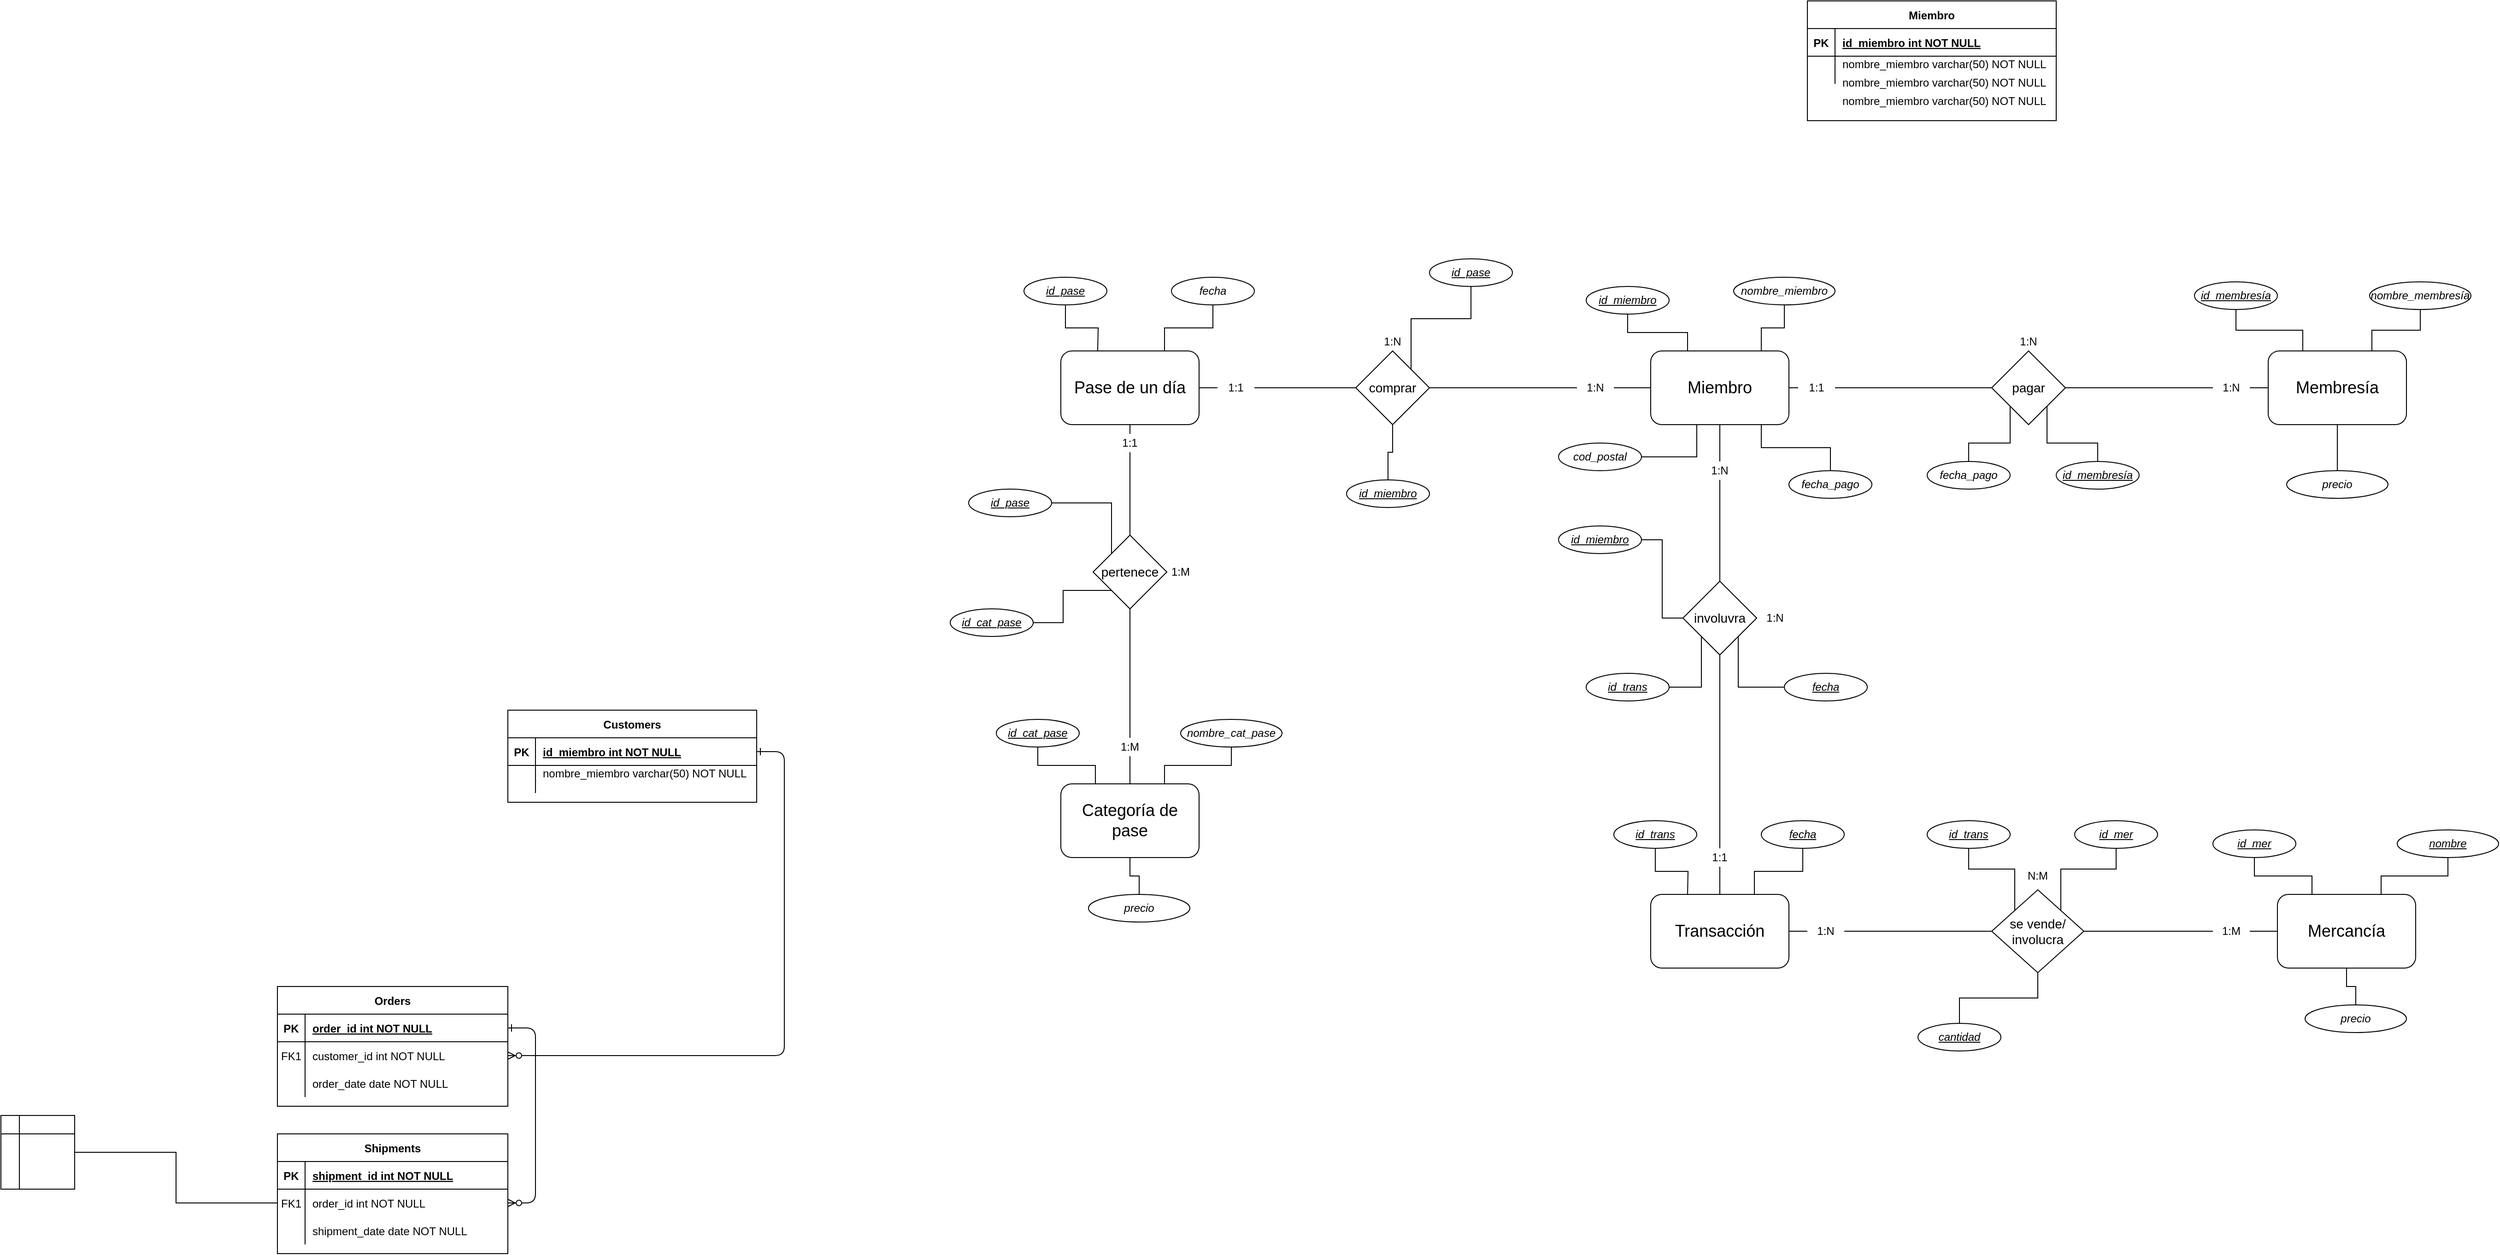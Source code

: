 <mxfile version="14.4.4" type="github">
  <diagram id="R2lEEEUBdFMjLlhIrx00" name="Page-1">
    <mxGraphModel dx="2113" dy="1302" grid="1" gridSize="10" guides="1" tooltips="1" connect="1" arrows="1" fold="1" page="1" pageScale="1" pageWidth="850" pageHeight="1100" math="0" shadow="0" extFonts="Permanent Marker^https://fonts.googleapis.com/css?family=Permanent+Marker">
      <root>
        <mxCell id="0" />
        <mxCell id="1" parent="0" />
        <mxCell id="C-vyLk0tnHw3VtMMgP7b-1" value="" style="edgeStyle=entityRelationEdgeStyle;endArrow=ERzeroToMany;startArrow=ERone;endFill=1;startFill=0;" parent="1" source="C-vyLk0tnHw3VtMMgP7b-24" target="C-vyLk0tnHw3VtMMgP7b-6" edge="1">
          <mxGeometry width="100" height="100" relative="1" as="geometry">
            <mxPoint x="-1180" y="1070" as="sourcePoint" />
            <mxPoint x="-1080" y="970" as="targetPoint" />
          </mxGeometry>
        </mxCell>
        <mxCell id="C-vyLk0tnHw3VtMMgP7b-12" value="" style="edgeStyle=entityRelationEdgeStyle;endArrow=ERzeroToMany;startArrow=ERone;endFill=1;startFill=0;" parent="1" source="C-vyLk0tnHw3VtMMgP7b-3" target="C-vyLk0tnHw3VtMMgP7b-17" edge="1">
          <mxGeometry width="100" height="100" relative="1" as="geometry">
            <mxPoint x="-660" y="230" as="sourcePoint" />
            <mxPoint x="-600" y="255" as="targetPoint" />
          </mxGeometry>
        </mxCell>
        <mxCell id="C-vyLk0tnHw3VtMMgP7b-2" value="Orders" style="shape=table;startSize=30;container=1;collapsible=1;childLayout=tableLayout;fixedRows=1;rowLines=0;fontStyle=1;align=center;resizeLast=1;" parent="1" vertex="1">
          <mxGeometry x="-1070" y="470" width="250" height="130" as="geometry" />
        </mxCell>
        <mxCell id="C-vyLk0tnHw3VtMMgP7b-3" value="" style="shape=partialRectangle;collapsible=0;dropTarget=0;pointerEvents=0;fillColor=none;points=[[0,0.5],[1,0.5]];portConstraint=eastwest;top=0;left=0;right=0;bottom=1;" parent="C-vyLk0tnHw3VtMMgP7b-2" vertex="1">
          <mxGeometry y="30" width="250" height="30" as="geometry" />
        </mxCell>
        <mxCell id="C-vyLk0tnHw3VtMMgP7b-4" value="PK" style="shape=partialRectangle;overflow=hidden;connectable=0;fillColor=none;top=0;left=0;bottom=0;right=0;fontStyle=1;" parent="C-vyLk0tnHw3VtMMgP7b-3" vertex="1">
          <mxGeometry width="30" height="30" as="geometry" />
        </mxCell>
        <mxCell id="C-vyLk0tnHw3VtMMgP7b-5" value="order_id int NOT NULL " style="shape=partialRectangle;overflow=hidden;connectable=0;fillColor=none;top=0;left=0;bottom=0;right=0;align=left;spacingLeft=6;fontStyle=5;" parent="C-vyLk0tnHw3VtMMgP7b-3" vertex="1">
          <mxGeometry x="30" width="220" height="30" as="geometry" />
        </mxCell>
        <mxCell id="C-vyLk0tnHw3VtMMgP7b-6" value="" style="shape=partialRectangle;collapsible=0;dropTarget=0;pointerEvents=0;fillColor=none;points=[[0,0.5],[1,0.5]];portConstraint=eastwest;top=0;left=0;right=0;bottom=0;" parent="C-vyLk0tnHw3VtMMgP7b-2" vertex="1">
          <mxGeometry y="60" width="250" height="30" as="geometry" />
        </mxCell>
        <mxCell id="C-vyLk0tnHw3VtMMgP7b-7" value="FK1" style="shape=partialRectangle;overflow=hidden;connectable=0;fillColor=none;top=0;left=0;bottom=0;right=0;" parent="C-vyLk0tnHw3VtMMgP7b-6" vertex="1">
          <mxGeometry width="30" height="30" as="geometry" />
        </mxCell>
        <mxCell id="C-vyLk0tnHw3VtMMgP7b-8" value="customer_id int NOT NULL" style="shape=partialRectangle;overflow=hidden;connectable=0;fillColor=none;top=0;left=0;bottom=0;right=0;align=left;spacingLeft=6;" parent="C-vyLk0tnHw3VtMMgP7b-6" vertex="1">
          <mxGeometry x="30" width="220" height="30" as="geometry" />
        </mxCell>
        <mxCell id="C-vyLk0tnHw3VtMMgP7b-9" value="" style="shape=partialRectangle;collapsible=0;dropTarget=0;pointerEvents=0;fillColor=none;points=[[0,0.5],[1,0.5]];portConstraint=eastwest;top=0;left=0;right=0;bottom=0;" parent="C-vyLk0tnHw3VtMMgP7b-2" vertex="1">
          <mxGeometry y="90" width="250" height="30" as="geometry" />
        </mxCell>
        <mxCell id="C-vyLk0tnHw3VtMMgP7b-10" value="" style="shape=partialRectangle;overflow=hidden;connectable=0;fillColor=none;top=0;left=0;bottom=0;right=0;" parent="C-vyLk0tnHw3VtMMgP7b-9" vertex="1">
          <mxGeometry width="30" height="30" as="geometry" />
        </mxCell>
        <mxCell id="C-vyLk0tnHw3VtMMgP7b-11" value="order_date date NOT NULL" style="shape=partialRectangle;overflow=hidden;connectable=0;fillColor=none;top=0;left=0;bottom=0;right=0;align=left;spacingLeft=6;" parent="C-vyLk0tnHw3VtMMgP7b-9" vertex="1">
          <mxGeometry x="30" width="220" height="30" as="geometry" />
        </mxCell>
        <mxCell id="C-vyLk0tnHw3VtMMgP7b-13" value="Shipments" style="shape=table;startSize=30;container=1;collapsible=1;childLayout=tableLayout;fixedRows=1;rowLines=0;fontStyle=1;align=center;resizeLast=1;" parent="1" vertex="1">
          <mxGeometry x="-1070" y="630" width="250" height="130" as="geometry" />
        </mxCell>
        <mxCell id="C-vyLk0tnHw3VtMMgP7b-14" value="" style="shape=partialRectangle;collapsible=0;dropTarget=0;pointerEvents=0;fillColor=none;points=[[0,0.5],[1,0.5]];portConstraint=eastwest;top=0;left=0;right=0;bottom=1;" parent="C-vyLk0tnHw3VtMMgP7b-13" vertex="1">
          <mxGeometry y="30" width="250" height="30" as="geometry" />
        </mxCell>
        <mxCell id="C-vyLk0tnHw3VtMMgP7b-15" value="PK" style="shape=partialRectangle;overflow=hidden;connectable=0;fillColor=none;top=0;left=0;bottom=0;right=0;fontStyle=1;" parent="C-vyLk0tnHw3VtMMgP7b-14" vertex="1">
          <mxGeometry width="30" height="30" as="geometry" />
        </mxCell>
        <mxCell id="C-vyLk0tnHw3VtMMgP7b-16" value="shipment_id int NOT NULL " style="shape=partialRectangle;overflow=hidden;connectable=0;fillColor=none;top=0;left=0;bottom=0;right=0;align=left;spacingLeft=6;fontStyle=5;" parent="C-vyLk0tnHw3VtMMgP7b-14" vertex="1">
          <mxGeometry x="30" width="220" height="30" as="geometry" />
        </mxCell>
        <mxCell id="C-vyLk0tnHw3VtMMgP7b-17" value="" style="shape=partialRectangle;collapsible=0;dropTarget=0;pointerEvents=0;fillColor=none;points=[[0,0.5],[1,0.5]];portConstraint=eastwest;top=0;left=0;right=0;bottom=0;" parent="C-vyLk0tnHw3VtMMgP7b-13" vertex="1">
          <mxGeometry y="60" width="250" height="30" as="geometry" />
        </mxCell>
        <mxCell id="C-vyLk0tnHw3VtMMgP7b-18" value="FK1" style="shape=partialRectangle;overflow=hidden;connectable=0;fillColor=none;top=0;left=0;bottom=0;right=0;" parent="C-vyLk0tnHw3VtMMgP7b-17" vertex="1">
          <mxGeometry width="30" height="30" as="geometry" />
        </mxCell>
        <mxCell id="C-vyLk0tnHw3VtMMgP7b-19" value="order_id int NOT NULL" style="shape=partialRectangle;overflow=hidden;connectable=0;fillColor=none;top=0;left=0;bottom=0;right=0;align=left;spacingLeft=6;" parent="C-vyLk0tnHw3VtMMgP7b-17" vertex="1">
          <mxGeometry x="30" width="220" height="30" as="geometry" />
        </mxCell>
        <mxCell id="C-vyLk0tnHw3VtMMgP7b-20" value="" style="shape=partialRectangle;collapsible=0;dropTarget=0;pointerEvents=0;fillColor=none;points=[[0,0.5],[1,0.5]];portConstraint=eastwest;top=0;left=0;right=0;bottom=0;" parent="C-vyLk0tnHw3VtMMgP7b-13" vertex="1">
          <mxGeometry y="90" width="250" height="30" as="geometry" />
        </mxCell>
        <mxCell id="C-vyLk0tnHw3VtMMgP7b-21" value="" style="shape=partialRectangle;overflow=hidden;connectable=0;fillColor=none;top=0;left=0;bottom=0;right=0;" parent="C-vyLk0tnHw3VtMMgP7b-20" vertex="1">
          <mxGeometry width="30" height="30" as="geometry" />
        </mxCell>
        <mxCell id="C-vyLk0tnHw3VtMMgP7b-22" value="shipment_date date NOT NULL" style="shape=partialRectangle;overflow=hidden;connectable=0;fillColor=none;top=0;left=0;bottom=0;right=0;align=left;spacingLeft=6;" parent="C-vyLk0tnHw3VtMMgP7b-20" vertex="1">
          <mxGeometry x="30" width="220" height="30" as="geometry" />
        </mxCell>
        <mxCell id="C-vyLk0tnHw3VtMMgP7b-23" value="Customers" style="shape=table;startSize=30;container=1;collapsible=1;childLayout=tableLayout;fixedRows=1;rowLines=0;fontStyle=1;align=center;resizeLast=1;" parent="1" vertex="1">
          <mxGeometry x="-820" y="170" width="270" height="100" as="geometry" />
        </mxCell>
        <mxCell id="C-vyLk0tnHw3VtMMgP7b-24" value="" style="shape=partialRectangle;collapsible=0;dropTarget=0;pointerEvents=0;fillColor=none;points=[[0,0.5],[1,0.5]];portConstraint=eastwest;top=0;left=0;right=0;bottom=1;" parent="C-vyLk0tnHw3VtMMgP7b-23" vertex="1">
          <mxGeometry y="30" width="270" height="30" as="geometry" />
        </mxCell>
        <mxCell id="C-vyLk0tnHw3VtMMgP7b-25" value="PK" style="shape=partialRectangle;overflow=hidden;connectable=0;fillColor=none;top=0;left=0;bottom=0;right=0;fontStyle=1;" parent="C-vyLk0tnHw3VtMMgP7b-24" vertex="1">
          <mxGeometry width="30" height="30" as="geometry" />
        </mxCell>
        <mxCell id="C-vyLk0tnHw3VtMMgP7b-26" value="id_miembro int NOT NULL " style="shape=partialRectangle;overflow=hidden;connectable=0;fillColor=none;top=0;left=0;bottom=0;right=0;align=left;spacingLeft=6;fontStyle=5;" parent="C-vyLk0tnHw3VtMMgP7b-24" vertex="1">
          <mxGeometry x="30" width="240" height="30" as="geometry" />
        </mxCell>
        <mxCell id="C-vyLk0tnHw3VtMMgP7b-27" value="" style="shape=partialRectangle;collapsible=0;dropTarget=0;pointerEvents=0;fillColor=none;points=[[0,0.5],[1,0.5]];portConstraint=eastwest;top=0;left=0;right=0;bottom=0;" parent="C-vyLk0tnHw3VtMMgP7b-23" vertex="1">
          <mxGeometry y="60" width="270" height="30" as="geometry" />
        </mxCell>
        <mxCell id="C-vyLk0tnHw3VtMMgP7b-28" value="" style="shape=partialRectangle;overflow=hidden;connectable=0;fillColor=none;top=0;left=0;bottom=0;right=0;" parent="C-vyLk0tnHw3VtMMgP7b-27" vertex="1">
          <mxGeometry width="30" height="30" as="geometry" />
        </mxCell>
        <mxCell id="C-vyLk0tnHw3VtMMgP7b-29" value="nombre_miembro varchar(50) NOT NULL&#xa;" style="shape=partialRectangle;overflow=hidden;connectable=0;fillColor=none;top=0;left=0;bottom=0;right=0;align=left;spacingLeft=6;" parent="C-vyLk0tnHw3VtMMgP7b-27" vertex="1">
          <mxGeometry x="30" width="240" height="30" as="geometry" />
        </mxCell>
        <mxCell id="h92drkJxd7inWmm_5_wo-7" style="edgeStyle=orthogonalEdgeStyle;rounded=0;orthogonalLoop=1;jettySize=auto;html=1;endArrow=none;endFill=0;" edge="1" parent="1" source="h92drkJxd7inWmm_5_wo-1" target="h92drkJxd7inWmm_5_wo-5">
          <mxGeometry relative="1" as="geometry">
            <Array as="points">
              <mxPoint x="540" y="-115" />
              <mxPoint x="615" y="-115" />
            </Array>
          </mxGeometry>
        </mxCell>
        <mxCell id="h92drkJxd7inWmm_5_wo-72" style="edgeStyle=orthogonalEdgeStyle;rounded=0;orthogonalLoop=1;jettySize=auto;html=1;entryX=1;entryY=0.5;entryDx=0;entryDy=0;endArrow=none;endFill=0;" edge="1" parent="1" source="h92drkJxd7inWmm_5_wo-73" target="h92drkJxd7inWmm_5_wo-70">
          <mxGeometry relative="1" as="geometry" />
        </mxCell>
        <mxCell id="h92drkJxd7inWmm_5_wo-1" value="&lt;font style=&quot;font-size: 18px&quot;&gt;Miembro&lt;/font&gt;" style="rounded=1;whiteSpace=wrap;html=1;" vertex="1" parent="1">
          <mxGeometry x="420" y="-220" width="150" height="80" as="geometry" />
        </mxCell>
        <mxCell id="h92drkJxd7inWmm_5_wo-9" style="edgeStyle=orthogonalEdgeStyle;rounded=0;orthogonalLoop=1;jettySize=auto;html=1;endArrow=none;endFill=0;" edge="1" parent="1" source="h92drkJxd7inWmm_5_wo-2" target="h92drkJxd7inWmm_5_wo-1">
          <mxGeometry relative="1" as="geometry">
            <Array as="points">
              <mxPoint x="395" y="-240" />
              <mxPoint x="460" y="-240" />
            </Array>
          </mxGeometry>
        </mxCell>
        <mxCell id="h92drkJxd7inWmm_5_wo-2" value="&lt;u&gt;&lt;i&gt;id_miembro&lt;/i&gt;&lt;/u&gt;" style="ellipse;whiteSpace=wrap;html=1;" vertex="1" parent="1">
          <mxGeometry x="350" y="-290" width="90" height="30" as="geometry" />
        </mxCell>
        <mxCell id="h92drkJxd7inWmm_5_wo-10" style="edgeStyle=orthogonalEdgeStyle;rounded=0;orthogonalLoop=1;jettySize=auto;html=1;endArrow=none;endFill=0;" edge="1" parent="1" source="h92drkJxd7inWmm_5_wo-4" target="h92drkJxd7inWmm_5_wo-1">
          <mxGeometry relative="1" as="geometry">
            <Array as="points">
              <mxPoint x="565" y="-245" />
              <mxPoint x="540" y="-245" />
            </Array>
          </mxGeometry>
        </mxCell>
        <mxCell id="h92drkJxd7inWmm_5_wo-4" value="&lt;i&gt;nombre_miembro&lt;/i&gt;" style="ellipse;whiteSpace=wrap;html=1;" vertex="1" parent="1">
          <mxGeometry x="510" y="-300" width="110" height="30" as="geometry" />
        </mxCell>
        <mxCell id="h92drkJxd7inWmm_5_wo-5" value="&lt;i&gt;fecha_pago&lt;/i&gt;" style="ellipse;whiteSpace=wrap;html=1;" vertex="1" parent="1">
          <mxGeometry x="570" y="-90" width="90" height="30" as="geometry" />
        </mxCell>
        <mxCell id="h92drkJxd7inWmm_5_wo-8" style="edgeStyle=orthogonalEdgeStyle;rounded=0;orthogonalLoop=1;jettySize=auto;html=1;endArrow=none;endFill=0;" edge="1" parent="1" source="h92drkJxd7inWmm_5_wo-6" target="h92drkJxd7inWmm_5_wo-1">
          <mxGeometry relative="1" as="geometry">
            <Array as="points">
              <mxPoint x="470" y="-105" />
            </Array>
          </mxGeometry>
        </mxCell>
        <mxCell id="h92drkJxd7inWmm_5_wo-6" value="&lt;i&gt;cod_postal&lt;/i&gt;" style="ellipse;whiteSpace=wrap;html=1;" vertex="1" parent="1">
          <mxGeometry x="320" y="-120" width="90" height="30" as="geometry" />
        </mxCell>
        <mxCell id="h92drkJxd7inWmm_5_wo-12" style="edgeStyle=orthogonalEdgeStyle;rounded=0;orthogonalLoop=1;jettySize=auto;html=1;endArrow=none;endFill=0;" edge="1" parent="1" source="h92drkJxd7inWmm_5_wo-11" target="C-vyLk0tnHw3VtMMgP7b-17">
          <mxGeometry relative="1" as="geometry" />
        </mxCell>
        <mxCell id="h92drkJxd7inWmm_5_wo-11" value="" style="shape=internalStorage;whiteSpace=wrap;html=1;backgroundOutline=1;" vertex="1" parent="1">
          <mxGeometry x="-1370" y="610" width="80" height="80" as="geometry" />
        </mxCell>
        <mxCell id="h92drkJxd7inWmm_5_wo-14" value="&lt;font style=&quot;font-size: 18px&quot;&gt;Membresía&lt;/font&gt;" style="rounded=1;whiteSpace=wrap;html=1;" vertex="1" parent="1">
          <mxGeometry x="1090" y="-220" width="150" height="80" as="geometry" />
        </mxCell>
        <mxCell id="h92drkJxd7inWmm_5_wo-21" style="edgeStyle=orthogonalEdgeStyle;rounded=0;orthogonalLoop=1;jettySize=auto;html=1;entryX=0.25;entryY=0;entryDx=0;entryDy=0;endArrow=none;endFill=0;" edge="1" parent="1" source="h92drkJxd7inWmm_5_wo-15" target="h92drkJxd7inWmm_5_wo-14">
          <mxGeometry relative="1" as="geometry" />
        </mxCell>
        <mxCell id="h92drkJxd7inWmm_5_wo-15" value="&lt;u&gt;&lt;i&gt;id_membresía&lt;/i&gt;&lt;/u&gt;" style="ellipse;whiteSpace=wrap;html=1;" vertex="1" parent="1">
          <mxGeometry x="1010" y="-295" width="90" height="30" as="geometry" />
        </mxCell>
        <mxCell id="h92drkJxd7inWmm_5_wo-20" style="edgeStyle=orthogonalEdgeStyle;rounded=0;orthogonalLoop=1;jettySize=auto;html=1;entryX=0.75;entryY=0;entryDx=0;entryDy=0;endArrow=none;endFill=0;" edge="1" parent="1" source="h92drkJxd7inWmm_5_wo-17" target="h92drkJxd7inWmm_5_wo-14">
          <mxGeometry relative="1" as="geometry" />
        </mxCell>
        <mxCell id="h92drkJxd7inWmm_5_wo-17" value="&lt;i&gt;nombre_membresía&lt;/i&gt;" style="ellipse;whiteSpace=wrap;html=1;" vertex="1" parent="1">
          <mxGeometry x="1200" y="-295" width="110" height="30" as="geometry" />
        </mxCell>
        <mxCell id="h92drkJxd7inWmm_5_wo-22" style="edgeStyle=orthogonalEdgeStyle;rounded=0;orthogonalLoop=1;jettySize=auto;html=1;endArrow=none;endFill=0;" edge="1" parent="1" source="h92drkJxd7inWmm_5_wo-18" target="h92drkJxd7inWmm_5_wo-14">
          <mxGeometry relative="1" as="geometry" />
        </mxCell>
        <mxCell id="h92drkJxd7inWmm_5_wo-18" value="&lt;i&gt;precio&lt;/i&gt;" style="ellipse;whiteSpace=wrap;html=1;" vertex="1" parent="1">
          <mxGeometry x="1110" y="-90" width="110" height="30" as="geometry" />
        </mxCell>
        <mxCell id="h92drkJxd7inWmm_5_wo-24" style="edgeStyle=orthogonalEdgeStyle;rounded=0;orthogonalLoop=1;jettySize=auto;html=1;entryX=0;entryY=0.5;entryDx=0;entryDy=0;endArrow=none;endFill=0;" edge="1" parent="1" source="h92drkJxd7inWmm_5_wo-67" target="h92drkJxd7inWmm_5_wo-14">
          <mxGeometry relative="1" as="geometry" />
        </mxCell>
        <mxCell id="h92drkJxd7inWmm_5_wo-25" style="edgeStyle=orthogonalEdgeStyle;rounded=0;orthogonalLoop=1;jettySize=auto;html=1;endArrow=none;endFill=0;" edge="1" parent="1" source="h92drkJxd7inWmm_5_wo-65" target="h92drkJxd7inWmm_5_wo-1">
          <mxGeometry relative="1" as="geometry">
            <Array as="points">
              <mxPoint x="570" y="-180" />
              <mxPoint x="570" y="-180" />
            </Array>
          </mxGeometry>
        </mxCell>
        <mxCell id="h92drkJxd7inWmm_5_wo-23" value="&lt;font style=&quot;font-size: 14px&quot;&gt;pagar&lt;/font&gt;" style="rhombus;whiteSpace=wrap;html=1;" vertex="1" parent="1">
          <mxGeometry x="790" y="-220" width="80" height="80" as="geometry" />
        </mxCell>
        <mxCell id="h92drkJxd7inWmm_5_wo-27" style="edgeStyle=orthogonalEdgeStyle;rounded=0;orthogonalLoop=1;jettySize=auto;html=1;entryX=0;entryY=1;entryDx=0;entryDy=0;endArrow=none;endFill=0;" edge="1" parent="1" source="h92drkJxd7inWmm_5_wo-26" target="h92drkJxd7inWmm_5_wo-23">
          <mxGeometry relative="1" as="geometry" />
        </mxCell>
        <mxCell id="h92drkJxd7inWmm_5_wo-26" value="&lt;i&gt;fecha_pago&lt;/i&gt;" style="ellipse;whiteSpace=wrap;html=1;" vertex="1" parent="1">
          <mxGeometry x="720" y="-100" width="90" height="30" as="geometry" />
        </mxCell>
        <mxCell id="h92drkJxd7inWmm_5_wo-29" style="edgeStyle=orthogonalEdgeStyle;rounded=0;orthogonalLoop=1;jettySize=auto;html=1;entryX=1;entryY=1;entryDx=0;entryDy=0;endArrow=none;endFill=0;" edge="1" parent="1" source="h92drkJxd7inWmm_5_wo-28" target="h92drkJxd7inWmm_5_wo-23">
          <mxGeometry relative="1" as="geometry" />
        </mxCell>
        <mxCell id="h92drkJxd7inWmm_5_wo-28" value="&lt;u&gt;&lt;i&gt;id_membresía&lt;/i&gt;&lt;/u&gt;" style="ellipse;whiteSpace=wrap;html=1;" vertex="1" parent="1">
          <mxGeometry x="860" y="-100" width="90" height="30" as="geometry" />
        </mxCell>
        <mxCell id="h92drkJxd7inWmm_5_wo-30" value="&lt;font style=&quot;font-size: 18px&quot;&gt;Categoría de pase&lt;/font&gt;" style="rounded=1;whiteSpace=wrap;html=1;" vertex="1" parent="1">
          <mxGeometry x="-220" y="250" width="150" height="80" as="geometry" />
        </mxCell>
        <mxCell id="h92drkJxd7inWmm_5_wo-35" style="edgeStyle=orthogonalEdgeStyle;rounded=0;orthogonalLoop=1;jettySize=auto;html=1;entryX=0.25;entryY=0;entryDx=0;entryDy=0;endArrow=none;endFill=0;" edge="1" parent="1" source="h92drkJxd7inWmm_5_wo-31" target="h92drkJxd7inWmm_5_wo-30">
          <mxGeometry relative="1" as="geometry" />
        </mxCell>
        <mxCell id="h92drkJxd7inWmm_5_wo-31" value="&lt;i&gt;&lt;u&gt;id_cat_pase&lt;/u&gt;&lt;/i&gt;" style="ellipse;whiteSpace=wrap;html=1;" vertex="1" parent="1">
          <mxGeometry x="-290" y="180" width="90" height="30" as="geometry" />
        </mxCell>
        <mxCell id="h92drkJxd7inWmm_5_wo-36" style="edgeStyle=orthogonalEdgeStyle;rounded=0;orthogonalLoop=1;jettySize=auto;html=1;entryX=0.75;entryY=0;entryDx=0;entryDy=0;endArrow=none;endFill=0;" edge="1" parent="1" source="h92drkJxd7inWmm_5_wo-33" target="h92drkJxd7inWmm_5_wo-30">
          <mxGeometry relative="1" as="geometry" />
        </mxCell>
        <mxCell id="h92drkJxd7inWmm_5_wo-33" value="&lt;i&gt;nombre_cat_pase&lt;/i&gt;" style="ellipse;whiteSpace=wrap;html=1;" vertex="1" parent="1">
          <mxGeometry x="-90" y="180" width="110" height="30" as="geometry" />
        </mxCell>
        <mxCell id="h92drkJxd7inWmm_5_wo-37" style="edgeStyle=orthogonalEdgeStyle;rounded=0;orthogonalLoop=1;jettySize=auto;html=1;endArrow=none;endFill=0;" edge="1" parent="1" source="h92drkJxd7inWmm_5_wo-34" target="h92drkJxd7inWmm_5_wo-30">
          <mxGeometry relative="1" as="geometry" />
        </mxCell>
        <mxCell id="h92drkJxd7inWmm_5_wo-34" value="&lt;i&gt;precio&lt;/i&gt;" style="ellipse;whiteSpace=wrap;html=1;" vertex="1" parent="1">
          <mxGeometry x="-190" y="370" width="110" height="30" as="geometry" />
        </mxCell>
        <mxCell id="h92drkJxd7inWmm_5_wo-71" style="edgeStyle=orthogonalEdgeStyle;rounded=0;orthogonalLoop=1;jettySize=auto;html=1;entryX=0;entryY=0.5;entryDx=0;entryDy=0;endArrow=none;endFill=0;" edge="1" parent="1" source="h92drkJxd7inWmm_5_wo-75" target="h92drkJxd7inWmm_5_wo-70">
          <mxGeometry relative="1" as="geometry" />
        </mxCell>
        <mxCell id="h92drkJxd7inWmm_5_wo-38" value="&lt;font style=&quot;font-size: 18px&quot;&gt;Pase de un día&lt;/font&gt;" style="rounded=1;whiteSpace=wrap;html=1;" vertex="1" parent="1">
          <mxGeometry x="-220" y="-220" width="150" height="80" as="geometry" />
        </mxCell>
        <mxCell id="h92drkJxd7inWmm_5_wo-46" style="edgeStyle=orthogonalEdgeStyle;rounded=0;orthogonalLoop=1;jettySize=auto;html=1;endArrow=none;endFill=0;" edge="1" parent="1" source="h92drkJxd7inWmm_5_wo-43">
          <mxGeometry relative="1" as="geometry">
            <mxPoint x="-180" y="-220" as="targetPoint" />
          </mxGeometry>
        </mxCell>
        <mxCell id="h92drkJxd7inWmm_5_wo-43" value="&lt;i&gt;&lt;u&gt;id_pase&lt;/u&gt;&lt;/i&gt;" style="ellipse;whiteSpace=wrap;html=1;" vertex="1" parent="1">
          <mxGeometry x="-260" y="-300" width="90" height="30" as="geometry" />
        </mxCell>
        <mxCell id="h92drkJxd7inWmm_5_wo-45" style="edgeStyle=orthogonalEdgeStyle;rounded=0;orthogonalLoop=1;jettySize=auto;html=1;entryX=0.75;entryY=0;entryDx=0;entryDy=0;endArrow=none;endFill=0;" edge="1" parent="1" source="h92drkJxd7inWmm_5_wo-44" target="h92drkJxd7inWmm_5_wo-38">
          <mxGeometry relative="1" as="geometry" />
        </mxCell>
        <mxCell id="h92drkJxd7inWmm_5_wo-44" value="&lt;i&gt;fecha&lt;/i&gt;" style="ellipse;whiteSpace=wrap;html=1;" vertex="1" parent="1">
          <mxGeometry x="-100" y="-300" width="90" height="30" as="geometry" />
        </mxCell>
        <mxCell id="h92drkJxd7inWmm_5_wo-98" style="edgeStyle=orthogonalEdgeStyle;rounded=0;orthogonalLoop=1;jettySize=auto;html=1;endArrow=none;endFill=0;" edge="1" parent="1" source="h92drkJxd7inWmm_5_wo-99" target="h92drkJxd7inWmm_5_wo-96">
          <mxGeometry relative="1" as="geometry" />
        </mxCell>
        <mxCell id="h92drkJxd7inWmm_5_wo-53" value="&lt;font style=&quot;font-size: 18px&quot;&gt;Mercancía&lt;/font&gt;" style="rounded=1;whiteSpace=wrap;html=1;" vertex="1" parent="1">
          <mxGeometry x="1100" y="370" width="150" height="80" as="geometry" />
        </mxCell>
        <mxCell id="h92drkJxd7inWmm_5_wo-54" style="edgeStyle=orthogonalEdgeStyle;rounded=0;orthogonalLoop=1;jettySize=auto;html=1;entryX=0.25;entryY=0;entryDx=0;entryDy=0;endArrow=none;endFill=0;" edge="1" parent="1" source="h92drkJxd7inWmm_5_wo-55" target="h92drkJxd7inWmm_5_wo-53">
          <mxGeometry relative="1" as="geometry" />
        </mxCell>
        <mxCell id="h92drkJxd7inWmm_5_wo-55" value="&lt;i&gt;&lt;u&gt;id_mer&lt;/u&gt;&lt;/i&gt;" style="ellipse;whiteSpace=wrap;html=1;" vertex="1" parent="1">
          <mxGeometry x="1030" y="300" width="90" height="30" as="geometry" />
        </mxCell>
        <mxCell id="h92drkJxd7inWmm_5_wo-56" style="edgeStyle=orthogonalEdgeStyle;rounded=0;orthogonalLoop=1;jettySize=auto;html=1;entryX=0.75;entryY=0;entryDx=0;entryDy=0;endArrow=none;endFill=0;" edge="1" parent="1" source="h92drkJxd7inWmm_5_wo-57" target="h92drkJxd7inWmm_5_wo-53">
          <mxGeometry relative="1" as="geometry" />
        </mxCell>
        <mxCell id="h92drkJxd7inWmm_5_wo-57" value="&lt;i&gt;&lt;u&gt;nombre&lt;/u&gt;&lt;/i&gt;" style="ellipse;whiteSpace=wrap;html=1;" vertex="1" parent="1">
          <mxGeometry x="1230" y="300" width="110" height="30" as="geometry" />
        </mxCell>
        <mxCell id="h92drkJxd7inWmm_5_wo-58" style="edgeStyle=orthogonalEdgeStyle;rounded=0;orthogonalLoop=1;jettySize=auto;html=1;endArrow=none;endFill=0;" edge="1" parent="1" source="h92drkJxd7inWmm_5_wo-59" target="h92drkJxd7inWmm_5_wo-53">
          <mxGeometry relative="1" as="geometry" />
        </mxCell>
        <mxCell id="h92drkJxd7inWmm_5_wo-59" value="&lt;i&gt;precio&lt;/i&gt;" style="ellipse;whiteSpace=wrap;html=1;" vertex="1" parent="1">
          <mxGeometry x="1130" y="490" width="110" height="30" as="geometry" />
        </mxCell>
        <mxCell id="h92drkJxd7inWmm_5_wo-97" style="edgeStyle=orthogonalEdgeStyle;rounded=0;orthogonalLoop=1;jettySize=auto;html=1;endArrow=none;endFill=0;" edge="1" parent="1" source="h92drkJxd7inWmm_5_wo-101" target="h92drkJxd7inWmm_5_wo-96">
          <mxGeometry relative="1" as="geometry" />
        </mxCell>
        <mxCell id="h92drkJxd7inWmm_5_wo-60" value="&lt;font style=&quot;font-size: 18px&quot;&gt;Transacción&lt;/font&gt;" style="rounded=1;whiteSpace=wrap;html=1;" vertex="1" parent="1">
          <mxGeometry x="420" y="370" width="150" height="80" as="geometry" />
        </mxCell>
        <mxCell id="h92drkJxd7inWmm_5_wo-61" style="edgeStyle=orthogonalEdgeStyle;rounded=0;orthogonalLoop=1;jettySize=auto;html=1;endArrow=none;endFill=0;" edge="1" parent="1" source="h92drkJxd7inWmm_5_wo-62">
          <mxGeometry relative="1" as="geometry">
            <mxPoint x="460" y="370" as="targetPoint" />
          </mxGeometry>
        </mxCell>
        <mxCell id="h92drkJxd7inWmm_5_wo-62" value="&lt;i&gt;&lt;u&gt;id_trans&lt;/u&gt;&lt;/i&gt;" style="ellipse;whiteSpace=wrap;html=1;" vertex="1" parent="1">
          <mxGeometry x="380" y="290" width="90" height="30" as="geometry" />
        </mxCell>
        <mxCell id="h92drkJxd7inWmm_5_wo-63" style="edgeStyle=orthogonalEdgeStyle;rounded=0;orthogonalLoop=1;jettySize=auto;html=1;entryX=0.75;entryY=0;entryDx=0;entryDy=0;endArrow=none;endFill=0;" edge="1" parent="1" source="h92drkJxd7inWmm_5_wo-64" target="h92drkJxd7inWmm_5_wo-60">
          <mxGeometry relative="1" as="geometry" />
        </mxCell>
        <mxCell id="h92drkJxd7inWmm_5_wo-64" value="&lt;i&gt;&lt;u&gt;fecha&lt;/u&gt;&lt;/i&gt;" style="ellipse;whiteSpace=wrap;html=1;" vertex="1" parent="1">
          <mxGeometry x="540" y="290" width="90" height="30" as="geometry" />
        </mxCell>
        <mxCell id="h92drkJxd7inWmm_5_wo-65" value="1:1" style="text;html=1;strokeColor=none;fillColor=none;align=center;verticalAlign=middle;whiteSpace=wrap;rounded=0;" vertex="1" parent="1">
          <mxGeometry x="580" y="-190" width="40" height="20" as="geometry" />
        </mxCell>
        <mxCell id="h92drkJxd7inWmm_5_wo-66" style="edgeStyle=orthogonalEdgeStyle;rounded=0;orthogonalLoop=1;jettySize=auto;html=1;endArrow=none;endFill=0;" edge="1" parent="1" source="h92drkJxd7inWmm_5_wo-23" target="h92drkJxd7inWmm_5_wo-65">
          <mxGeometry relative="1" as="geometry">
            <mxPoint x="790" y="-180" as="sourcePoint" />
            <mxPoint x="570" y="-180" as="targetPoint" />
          </mxGeometry>
        </mxCell>
        <mxCell id="h92drkJxd7inWmm_5_wo-67" value="1:N" style="text;html=1;strokeColor=none;fillColor=none;align=center;verticalAlign=middle;whiteSpace=wrap;rounded=0;" vertex="1" parent="1">
          <mxGeometry x="1030" y="-190" width="40" height="20" as="geometry" />
        </mxCell>
        <mxCell id="h92drkJxd7inWmm_5_wo-68" style="edgeStyle=orthogonalEdgeStyle;rounded=0;orthogonalLoop=1;jettySize=auto;html=1;entryX=0;entryY=0.5;entryDx=0;entryDy=0;endArrow=none;endFill=0;" edge="1" parent="1" source="h92drkJxd7inWmm_5_wo-23" target="h92drkJxd7inWmm_5_wo-67">
          <mxGeometry relative="1" as="geometry">
            <mxPoint x="870" y="-180" as="sourcePoint" />
            <mxPoint x="1090" y="-180" as="targetPoint" />
          </mxGeometry>
        </mxCell>
        <mxCell id="h92drkJxd7inWmm_5_wo-69" value="1:N" style="text;html=1;strokeColor=none;fillColor=none;align=center;verticalAlign=middle;whiteSpace=wrap;rounded=0;" vertex="1" parent="1">
          <mxGeometry x="810" y="-240" width="40" height="20" as="geometry" />
        </mxCell>
        <mxCell id="h92drkJxd7inWmm_5_wo-117" style="edgeStyle=orthogonalEdgeStyle;rounded=0;orthogonalLoop=1;jettySize=auto;html=1;endArrow=none;endFill=0;exitX=1;exitY=0;exitDx=0;exitDy=0;" edge="1" parent="1" source="h92drkJxd7inWmm_5_wo-70" target="h92drkJxd7inWmm_5_wo-112">
          <mxGeometry relative="1" as="geometry" />
        </mxCell>
        <mxCell id="h92drkJxd7inWmm_5_wo-70" value="&lt;font style=&quot;font-size: 14px&quot;&gt;comprar&lt;/font&gt;" style="rhombus;whiteSpace=wrap;html=1;" vertex="1" parent="1">
          <mxGeometry x="100" y="-220" width="80" height="80" as="geometry" />
        </mxCell>
        <mxCell id="h92drkJxd7inWmm_5_wo-73" value="1:N" style="text;html=1;strokeColor=none;fillColor=none;align=center;verticalAlign=middle;whiteSpace=wrap;rounded=0;" vertex="1" parent="1">
          <mxGeometry x="340" y="-190" width="40" height="20" as="geometry" />
        </mxCell>
        <mxCell id="h92drkJxd7inWmm_5_wo-74" style="edgeStyle=orthogonalEdgeStyle;rounded=0;orthogonalLoop=1;jettySize=auto;html=1;entryX=1;entryY=0.5;entryDx=0;entryDy=0;endArrow=none;endFill=0;" edge="1" parent="1" source="h92drkJxd7inWmm_5_wo-1" target="h92drkJxd7inWmm_5_wo-73">
          <mxGeometry relative="1" as="geometry">
            <mxPoint x="420" y="-180" as="sourcePoint" />
            <mxPoint x="180" y="-180" as="targetPoint" />
          </mxGeometry>
        </mxCell>
        <mxCell id="h92drkJxd7inWmm_5_wo-75" value="1:1" style="text;html=1;strokeColor=none;fillColor=none;align=center;verticalAlign=middle;whiteSpace=wrap;rounded=0;" vertex="1" parent="1">
          <mxGeometry x="-50" y="-190" width="40" height="20" as="geometry" />
        </mxCell>
        <mxCell id="h92drkJxd7inWmm_5_wo-77" style="edgeStyle=orthogonalEdgeStyle;rounded=0;orthogonalLoop=1;jettySize=auto;html=1;entryX=0;entryY=0.5;entryDx=0;entryDy=0;endArrow=none;endFill=0;" edge="1" parent="1" source="h92drkJxd7inWmm_5_wo-38" target="h92drkJxd7inWmm_5_wo-75">
          <mxGeometry relative="1" as="geometry">
            <mxPoint x="-70" y="-180" as="sourcePoint" />
            <mxPoint x="100" y="-180" as="targetPoint" />
          </mxGeometry>
        </mxCell>
        <mxCell id="h92drkJxd7inWmm_5_wo-78" value="1:N" style="text;html=1;strokeColor=none;fillColor=none;align=center;verticalAlign=middle;whiteSpace=wrap;rounded=0;" vertex="1" parent="1">
          <mxGeometry x="120" y="-240" width="40" height="20" as="geometry" />
        </mxCell>
        <mxCell id="h92drkJxd7inWmm_5_wo-80" style="edgeStyle=orthogonalEdgeStyle;rounded=0;orthogonalLoop=1;jettySize=auto;html=1;endArrow=none;endFill=0;" edge="1" parent="1" source="h92drkJxd7inWmm_5_wo-82" target="h92drkJxd7inWmm_5_wo-38">
          <mxGeometry relative="1" as="geometry">
            <Array as="points">
              <mxPoint x="-145" y="-140" />
              <mxPoint x="-145" y="-140" />
            </Array>
          </mxGeometry>
        </mxCell>
        <mxCell id="h92drkJxd7inWmm_5_wo-81" style="edgeStyle=orthogonalEdgeStyle;rounded=0;orthogonalLoop=1;jettySize=auto;html=1;endArrow=none;endFill=0;" edge="1" parent="1" source="h92drkJxd7inWmm_5_wo-84" target="h92drkJxd7inWmm_5_wo-30">
          <mxGeometry relative="1" as="geometry" />
        </mxCell>
        <mxCell id="h92drkJxd7inWmm_5_wo-79" value="&lt;font style=&quot;font-size: 14px&quot;&gt;pertenece&lt;/font&gt;" style="rhombus;whiteSpace=wrap;html=1;" vertex="1" parent="1">
          <mxGeometry x="-185" y="-20" width="80" height="80" as="geometry" />
        </mxCell>
        <mxCell id="h92drkJxd7inWmm_5_wo-82" value="1:1" style="text;html=1;strokeColor=none;fillColor=none;align=center;verticalAlign=middle;whiteSpace=wrap;rounded=0;" vertex="1" parent="1">
          <mxGeometry x="-165" y="-130" width="40" height="20" as="geometry" />
        </mxCell>
        <mxCell id="h92drkJxd7inWmm_5_wo-83" style="edgeStyle=orthogonalEdgeStyle;rounded=0;orthogonalLoop=1;jettySize=auto;html=1;endArrow=none;endFill=0;" edge="1" parent="1" source="h92drkJxd7inWmm_5_wo-79" target="h92drkJxd7inWmm_5_wo-82">
          <mxGeometry relative="1" as="geometry">
            <mxPoint x="-145" y="-20" as="sourcePoint" />
            <mxPoint x="-145" y="-140" as="targetPoint" />
          </mxGeometry>
        </mxCell>
        <mxCell id="h92drkJxd7inWmm_5_wo-84" value="1:M" style="text;html=1;strokeColor=none;fillColor=none;align=center;verticalAlign=middle;whiteSpace=wrap;rounded=0;" vertex="1" parent="1">
          <mxGeometry x="-165" y="200" width="40" height="20" as="geometry" />
        </mxCell>
        <mxCell id="h92drkJxd7inWmm_5_wo-85" style="edgeStyle=orthogonalEdgeStyle;rounded=0;orthogonalLoop=1;jettySize=auto;html=1;endArrow=none;endFill=0;" edge="1" parent="1" source="h92drkJxd7inWmm_5_wo-79" target="h92drkJxd7inWmm_5_wo-84">
          <mxGeometry relative="1" as="geometry">
            <mxPoint x="-145" y="60" as="sourcePoint" />
            <mxPoint x="-145" y="250" as="targetPoint" />
          </mxGeometry>
        </mxCell>
        <mxCell id="h92drkJxd7inWmm_5_wo-86" value="1:M" style="text;html=1;strokeColor=none;fillColor=none;align=center;verticalAlign=middle;whiteSpace=wrap;rounded=0;" vertex="1" parent="1">
          <mxGeometry x="-110" y="10" width="40" height="20" as="geometry" />
        </mxCell>
        <mxCell id="h92drkJxd7inWmm_5_wo-88" style="edgeStyle=orthogonalEdgeStyle;rounded=0;orthogonalLoop=1;jettySize=auto;html=1;endArrow=none;endFill=0;" edge="1" parent="1" source="h92drkJxd7inWmm_5_wo-93" target="h92drkJxd7inWmm_5_wo-1">
          <mxGeometry relative="1" as="geometry" />
        </mxCell>
        <mxCell id="h92drkJxd7inWmm_5_wo-89" style="edgeStyle=orthogonalEdgeStyle;rounded=0;orthogonalLoop=1;jettySize=auto;html=1;endArrow=none;endFill=0;" edge="1" parent="1" source="h92drkJxd7inWmm_5_wo-90" target="h92drkJxd7inWmm_5_wo-60">
          <mxGeometry relative="1" as="geometry" />
        </mxCell>
        <mxCell id="h92drkJxd7inWmm_5_wo-87" value="&lt;font style=&quot;font-size: 14px&quot;&gt;involuvra&lt;/font&gt;" style="rhombus;whiteSpace=wrap;html=1;" vertex="1" parent="1">
          <mxGeometry x="455" y="30" width="80" height="80" as="geometry" />
        </mxCell>
        <mxCell id="h92drkJxd7inWmm_5_wo-90" value="1:1" style="text;html=1;strokeColor=none;fillColor=none;align=center;verticalAlign=middle;whiteSpace=wrap;rounded=0;" vertex="1" parent="1">
          <mxGeometry x="475" y="320" width="40" height="20" as="geometry" />
        </mxCell>
        <mxCell id="h92drkJxd7inWmm_5_wo-92" style="edgeStyle=orthogonalEdgeStyle;rounded=0;orthogonalLoop=1;jettySize=auto;html=1;endArrow=none;endFill=0;" edge="1" parent="1" source="h92drkJxd7inWmm_5_wo-87" target="h92drkJxd7inWmm_5_wo-90">
          <mxGeometry relative="1" as="geometry">
            <mxPoint x="495" y="110" as="sourcePoint" />
            <mxPoint x="495" y="370" as="targetPoint" />
          </mxGeometry>
        </mxCell>
        <mxCell id="h92drkJxd7inWmm_5_wo-93" value="1:N" style="text;html=1;strokeColor=none;fillColor=none;align=center;verticalAlign=middle;whiteSpace=wrap;rounded=0;" vertex="1" parent="1">
          <mxGeometry x="475" y="-100" width="40" height="20" as="geometry" />
        </mxCell>
        <mxCell id="h92drkJxd7inWmm_5_wo-94" style="edgeStyle=orthogonalEdgeStyle;rounded=0;orthogonalLoop=1;jettySize=auto;html=1;endArrow=none;endFill=0;" edge="1" parent="1" source="h92drkJxd7inWmm_5_wo-87" target="h92drkJxd7inWmm_5_wo-93">
          <mxGeometry relative="1" as="geometry">
            <mxPoint x="495" y="30" as="sourcePoint" />
            <mxPoint x="495" y="-140" as="targetPoint" />
          </mxGeometry>
        </mxCell>
        <mxCell id="h92drkJxd7inWmm_5_wo-95" value="1:N" style="text;html=1;strokeColor=none;fillColor=none;align=center;verticalAlign=middle;whiteSpace=wrap;rounded=0;" vertex="1" parent="1">
          <mxGeometry x="535" y="60" width="40" height="20" as="geometry" />
        </mxCell>
        <mxCell id="h92drkJxd7inWmm_5_wo-96" value="&lt;font style=&quot;font-size: 14px&quot;&gt;se vende/&lt;br&gt;involucra&lt;br&gt;&lt;/font&gt;" style="rhombus;whiteSpace=wrap;html=1;" vertex="1" parent="1">
          <mxGeometry x="790" y="365" width="100" height="90" as="geometry" />
        </mxCell>
        <mxCell id="h92drkJxd7inWmm_5_wo-99" value="1:M&lt;span style=&quot;color: rgba(0 , 0 , 0 , 0) ; font-family: monospace ; font-size: 0px&quot;&gt;%3CmxGraphModel%3E%3Croot%3E%3CmxCell%20id%3D%220%22%2F%3E%3CmxCell%20id%3D%221%22%20parent%3D%220%22%2F%3E%3CmxCell%20id%3D%222%22%20value%3D%221%3AN%22%20style%3D%22text%3Bhtml%3D1%3BstrokeColor%3Dnone%3BfillColor%3Dnone%3Balign%3Dcenter%3BverticalAlign%3Dmiddle%3BwhiteSpace%3Dwrap%3Brounded%3D0%3B%22%20vertex%3D%221%22%20parent%3D%221%22%3E%3CmxGeometry%20x%3D%221030%22%20y%3D%22400%22%20width%3D%2240%22%20height%3D%2220%22%20as%3D%22geometry%22%2F%3E%3C%2FmxCell%3E%3C%2Froot%3E%3C%2FmxGraphModel%3E&lt;/span&gt;" style="text;html=1;strokeColor=none;fillColor=none;align=center;verticalAlign=middle;whiteSpace=wrap;rounded=0;" vertex="1" parent="1">
          <mxGeometry x="1030" y="400" width="40" height="20" as="geometry" />
        </mxCell>
        <mxCell id="h92drkJxd7inWmm_5_wo-100" style="edgeStyle=orthogonalEdgeStyle;rounded=0;orthogonalLoop=1;jettySize=auto;html=1;endArrow=none;endFill=0;" edge="1" parent="1" source="h92drkJxd7inWmm_5_wo-53" target="h92drkJxd7inWmm_5_wo-99">
          <mxGeometry relative="1" as="geometry">
            <mxPoint x="1100" y="410" as="sourcePoint" />
            <mxPoint x="880" y="410" as="targetPoint" />
          </mxGeometry>
        </mxCell>
        <mxCell id="h92drkJxd7inWmm_5_wo-101" value="1:N" style="text;html=1;strokeColor=none;fillColor=none;align=center;verticalAlign=middle;whiteSpace=wrap;rounded=0;" vertex="1" parent="1">
          <mxGeometry x="590" y="400" width="40" height="20" as="geometry" />
        </mxCell>
        <mxCell id="h92drkJxd7inWmm_5_wo-102" style="edgeStyle=orthogonalEdgeStyle;rounded=0;orthogonalLoop=1;jettySize=auto;html=1;endArrow=none;endFill=0;" edge="1" parent="1" source="h92drkJxd7inWmm_5_wo-60" target="h92drkJxd7inWmm_5_wo-101">
          <mxGeometry relative="1" as="geometry">
            <mxPoint x="570" y="410" as="sourcePoint" />
            <mxPoint x="800" y="410" as="targetPoint" />
          </mxGeometry>
        </mxCell>
        <mxCell id="h92drkJxd7inWmm_5_wo-103" value="N:M" style="text;html=1;strokeColor=none;fillColor=none;align=center;verticalAlign=middle;whiteSpace=wrap;rounded=0;" vertex="1" parent="1">
          <mxGeometry x="820" y="340" width="40" height="20" as="geometry" />
        </mxCell>
        <mxCell id="h92drkJxd7inWmm_5_wo-109" style="edgeStyle=orthogonalEdgeStyle;rounded=0;orthogonalLoop=1;jettySize=auto;html=1;endArrow=none;endFill=0;" edge="1" parent="1" source="h92drkJxd7inWmm_5_wo-104" target="h92drkJxd7inWmm_5_wo-96">
          <mxGeometry relative="1" as="geometry" />
        </mxCell>
        <mxCell id="h92drkJxd7inWmm_5_wo-104" value="&lt;i&gt;&lt;u&gt;cantidad&lt;br&gt;&lt;/u&gt;&lt;/i&gt;" style="ellipse;whiteSpace=wrap;html=1;" vertex="1" parent="1">
          <mxGeometry x="710" y="510" width="90" height="30" as="geometry" />
        </mxCell>
        <mxCell id="h92drkJxd7inWmm_5_wo-111" style="edgeStyle=orthogonalEdgeStyle;rounded=0;orthogonalLoop=1;jettySize=auto;html=1;entryX=0;entryY=0;entryDx=0;entryDy=0;endArrow=none;endFill=0;" edge="1" parent="1" source="h92drkJxd7inWmm_5_wo-106" target="h92drkJxd7inWmm_5_wo-96">
          <mxGeometry relative="1" as="geometry" />
        </mxCell>
        <mxCell id="h92drkJxd7inWmm_5_wo-106" value="&lt;i&gt;&lt;u&gt;id_trans&lt;/u&gt;&lt;/i&gt;" style="ellipse;whiteSpace=wrap;html=1;" vertex="1" parent="1">
          <mxGeometry x="720" y="290" width="90" height="30" as="geometry" />
        </mxCell>
        <mxCell id="h92drkJxd7inWmm_5_wo-110" style="edgeStyle=orthogonalEdgeStyle;rounded=0;orthogonalLoop=1;jettySize=auto;html=1;entryX=1;entryY=0;entryDx=0;entryDy=0;endArrow=none;endFill=0;" edge="1" parent="1" source="h92drkJxd7inWmm_5_wo-107" target="h92drkJxd7inWmm_5_wo-96">
          <mxGeometry relative="1" as="geometry" />
        </mxCell>
        <mxCell id="h92drkJxd7inWmm_5_wo-107" value="&lt;i&gt;&lt;u&gt;id_mer&lt;/u&gt;&lt;/i&gt;" style="ellipse;whiteSpace=wrap;html=1;" vertex="1" parent="1">
          <mxGeometry x="880" y="290" width="90" height="30" as="geometry" />
        </mxCell>
        <mxCell id="h92drkJxd7inWmm_5_wo-112" value="&lt;i&gt;&lt;u&gt;id_pase&lt;/u&gt;&lt;/i&gt;" style="ellipse;whiteSpace=wrap;html=1;" vertex="1" parent="1">
          <mxGeometry x="180" y="-320" width="90" height="30" as="geometry" />
        </mxCell>
        <mxCell id="h92drkJxd7inWmm_5_wo-116" style="edgeStyle=orthogonalEdgeStyle;rounded=0;orthogonalLoop=1;jettySize=auto;html=1;endArrow=none;endFill=0;" edge="1" parent="1" source="h92drkJxd7inWmm_5_wo-114" target="h92drkJxd7inWmm_5_wo-70">
          <mxGeometry relative="1" as="geometry" />
        </mxCell>
        <mxCell id="h92drkJxd7inWmm_5_wo-114" value="&lt;u&gt;&lt;i&gt;id_miembro&lt;/i&gt;&lt;/u&gt;" style="ellipse;whiteSpace=wrap;html=1;" vertex="1" parent="1">
          <mxGeometry x="90" y="-80" width="90" height="30" as="geometry" />
        </mxCell>
        <mxCell id="h92drkJxd7inWmm_5_wo-123" style="edgeStyle=orthogonalEdgeStyle;rounded=0;orthogonalLoop=1;jettySize=auto;html=1;entryX=0;entryY=0;entryDx=0;entryDy=0;endArrow=none;endFill=0;" edge="1" parent="1" source="h92drkJxd7inWmm_5_wo-118" target="h92drkJxd7inWmm_5_wo-79">
          <mxGeometry relative="1" as="geometry" />
        </mxCell>
        <mxCell id="h92drkJxd7inWmm_5_wo-118" value="&lt;i&gt;&lt;u&gt;id_pase&lt;/u&gt;&lt;/i&gt;" style="ellipse;whiteSpace=wrap;html=1;" vertex="1" parent="1">
          <mxGeometry x="-320" y="-70" width="90" height="30" as="geometry" />
        </mxCell>
        <mxCell id="h92drkJxd7inWmm_5_wo-122" style="edgeStyle=orthogonalEdgeStyle;rounded=0;orthogonalLoop=1;jettySize=auto;html=1;entryX=0;entryY=1;entryDx=0;entryDy=0;endArrow=none;endFill=0;" edge="1" parent="1" source="h92drkJxd7inWmm_5_wo-119" target="h92drkJxd7inWmm_5_wo-79">
          <mxGeometry relative="1" as="geometry" />
        </mxCell>
        <mxCell id="h92drkJxd7inWmm_5_wo-119" value="&lt;i&gt;&lt;u&gt;id_cat_pase&lt;/u&gt;&lt;/i&gt;" style="ellipse;whiteSpace=wrap;html=1;" vertex="1" parent="1">
          <mxGeometry x="-340" y="60" width="90" height="30" as="geometry" />
        </mxCell>
        <mxCell id="h92drkJxd7inWmm_5_wo-128" style="edgeStyle=orthogonalEdgeStyle;rounded=0;orthogonalLoop=1;jettySize=auto;html=1;entryX=0;entryY=0.5;entryDx=0;entryDy=0;endArrow=none;endFill=0;" edge="1" parent="1" source="h92drkJxd7inWmm_5_wo-124" target="h92drkJxd7inWmm_5_wo-87">
          <mxGeometry relative="1" as="geometry" />
        </mxCell>
        <mxCell id="h92drkJxd7inWmm_5_wo-124" value="&lt;u&gt;&lt;i&gt;id_miembro&lt;/i&gt;&lt;/u&gt;" style="ellipse;whiteSpace=wrap;html=1;" vertex="1" parent="1">
          <mxGeometry x="320" y="-30" width="90" height="30" as="geometry" />
        </mxCell>
        <mxCell id="h92drkJxd7inWmm_5_wo-131" style="edgeStyle=orthogonalEdgeStyle;rounded=0;orthogonalLoop=1;jettySize=auto;html=1;entryX=0;entryY=1;entryDx=0;entryDy=0;endArrow=none;endFill=0;" edge="1" parent="1" source="h92drkJxd7inWmm_5_wo-126" target="h92drkJxd7inWmm_5_wo-87">
          <mxGeometry relative="1" as="geometry" />
        </mxCell>
        <mxCell id="h92drkJxd7inWmm_5_wo-126" value="&lt;i&gt;&lt;u&gt;id_trans&lt;/u&gt;&lt;/i&gt;" style="ellipse;whiteSpace=wrap;html=1;" vertex="1" parent="1">
          <mxGeometry x="350" y="130" width="90" height="30" as="geometry" />
        </mxCell>
        <mxCell id="h92drkJxd7inWmm_5_wo-130" style="edgeStyle=orthogonalEdgeStyle;rounded=0;orthogonalLoop=1;jettySize=auto;html=1;entryX=1;entryY=1;entryDx=0;entryDy=0;endArrow=none;endFill=0;" edge="1" parent="1" source="h92drkJxd7inWmm_5_wo-127" target="h92drkJxd7inWmm_5_wo-87">
          <mxGeometry relative="1" as="geometry" />
        </mxCell>
        <mxCell id="h92drkJxd7inWmm_5_wo-127" value="&lt;i&gt;&lt;u&gt;fecha&lt;/u&gt;&lt;/i&gt;" style="ellipse;whiteSpace=wrap;html=1;" vertex="1" parent="1">
          <mxGeometry x="565" y="130" width="90" height="30" as="geometry" />
        </mxCell>
        <mxCell id="h92drkJxd7inWmm_5_wo-132" value="Miembro" style="shape=table;startSize=30;container=1;collapsible=1;childLayout=tableLayout;fixedRows=1;rowLines=0;fontStyle=1;align=center;resizeLast=1;" vertex="1" parent="1">
          <mxGeometry x="590" y="-600" width="270" height="130" as="geometry" />
        </mxCell>
        <mxCell id="h92drkJxd7inWmm_5_wo-133" value="" style="shape=partialRectangle;collapsible=0;dropTarget=0;pointerEvents=0;fillColor=none;points=[[0,0.5],[1,0.5]];portConstraint=eastwest;top=0;left=0;right=0;bottom=1;" vertex="1" parent="h92drkJxd7inWmm_5_wo-132">
          <mxGeometry y="30" width="270" height="30" as="geometry" />
        </mxCell>
        <mxCell id="h92drkJxd7inWmm_5_wo-134" value="PK" style="shape=partialRectangle;overflow=hidden;connectable=0;fillColor=none;top=0;left=0;bottom=0;right=0;fontStyle=1;" vertex="1" parent="h92drkJxd7inWmm_5_wo-133">
          <mxGeometry width="30" height="30" as="geometry" />
        </mxCell>
        <mxCell id="h92drkJxd7inWmm_5_wo-135" value="id_miembro int NOT NULL " style="shape=partialRectangle;overflow=hidden;connectable=0;fillColor=none;top=0;left=0;bottom=0;right=0;align=left;spacingLeft=6;fontStyle=5;" vertex="1" parent="h92drkJxd7inWmm_5_wo-133">
          <mxGeometry x="30" width="240" height="30" as="geometry" />
        </mxCell>
        <mxCell id="h92drkJxd7inWmm_5_wo-136" value="" style="shape=partialRectangle;collapsible=0;dropTarget=0;pointerEvents=0;fillColor=none;points=[[0,0.5],[1,0.5]];portConstraint=eastwest;top=0;left=0;right=0;bottom=0;" vertex="1" parent="h92drkJxd7inWmm_5_wo-132">
          <mxGeometry y="60" width="270" height="30" as="geometry" />
        </mxCell>
        <mxCell id="h92drkJxd7inWmm_5_wo-137" value="" style="shape=partialRectangle;overflow=hidden;connectable=0;fillColor=none;top=0;left=0;bottom=0;right=0;" vertex="1" parent="h92drkJxd7inWmm_5_wo-136">
          <mxGeometry width="30" height="30" as="geometry" />
        </mxCell>
        <mxCell id="h92drkJxd7inWmm_5_wo-138" value="nombre_miembro varchar(50) NOT NULL&#xa;&#xa;cod_postal&#xa;" style="shape=partialRectangle;overflow=hidden;connectable=0;fillColor=none;top=0;left=0;bottom=0;right=0;align=left;spacingLeft=6;" vertex="1" parent="h92drkJxd7inWmm_5_wo-136">
          <mxGeometry x="30" width="240" height="30" as="geometry" />
        </mxCell>
        <mxCell id="h92drkJxd7inWmm_5_wo-139" value="nombre_miembro varchar(50) NOT NULL&#xa;&#xa;cod_postal&#xa;" style="shape=partialRectangle;overflow=hidden;connectable=0;fillColor=none;top=0;left=0;bottom=0;right=0;align=left;spacingLeft=6;" vertex="1" parent="1">
          <mxGeometry x="620" y="-520" width="240" height="30" as="geometry" />
        </mxCell>
        <mxCell id="h92drkJxd7inWmm_5_wo-140" value="nombre_miembro varchar(50) NOT NULL&#xa;&#xa;cod_postal&#xa;" style="shape=partialRectangle;overflow=hidden;connectable=0;fillColor=none;top=0;left=0;bottom=0;right=0;align=left;spacingLeft=6;" vertex="1" parent="1">
          <mxGeometry x="620" y="-500" width="240" height="30" as="geometry" />
        </mxCell>
      </root>
    </mxGraphModel>
  </diagram>
</mxfile>

